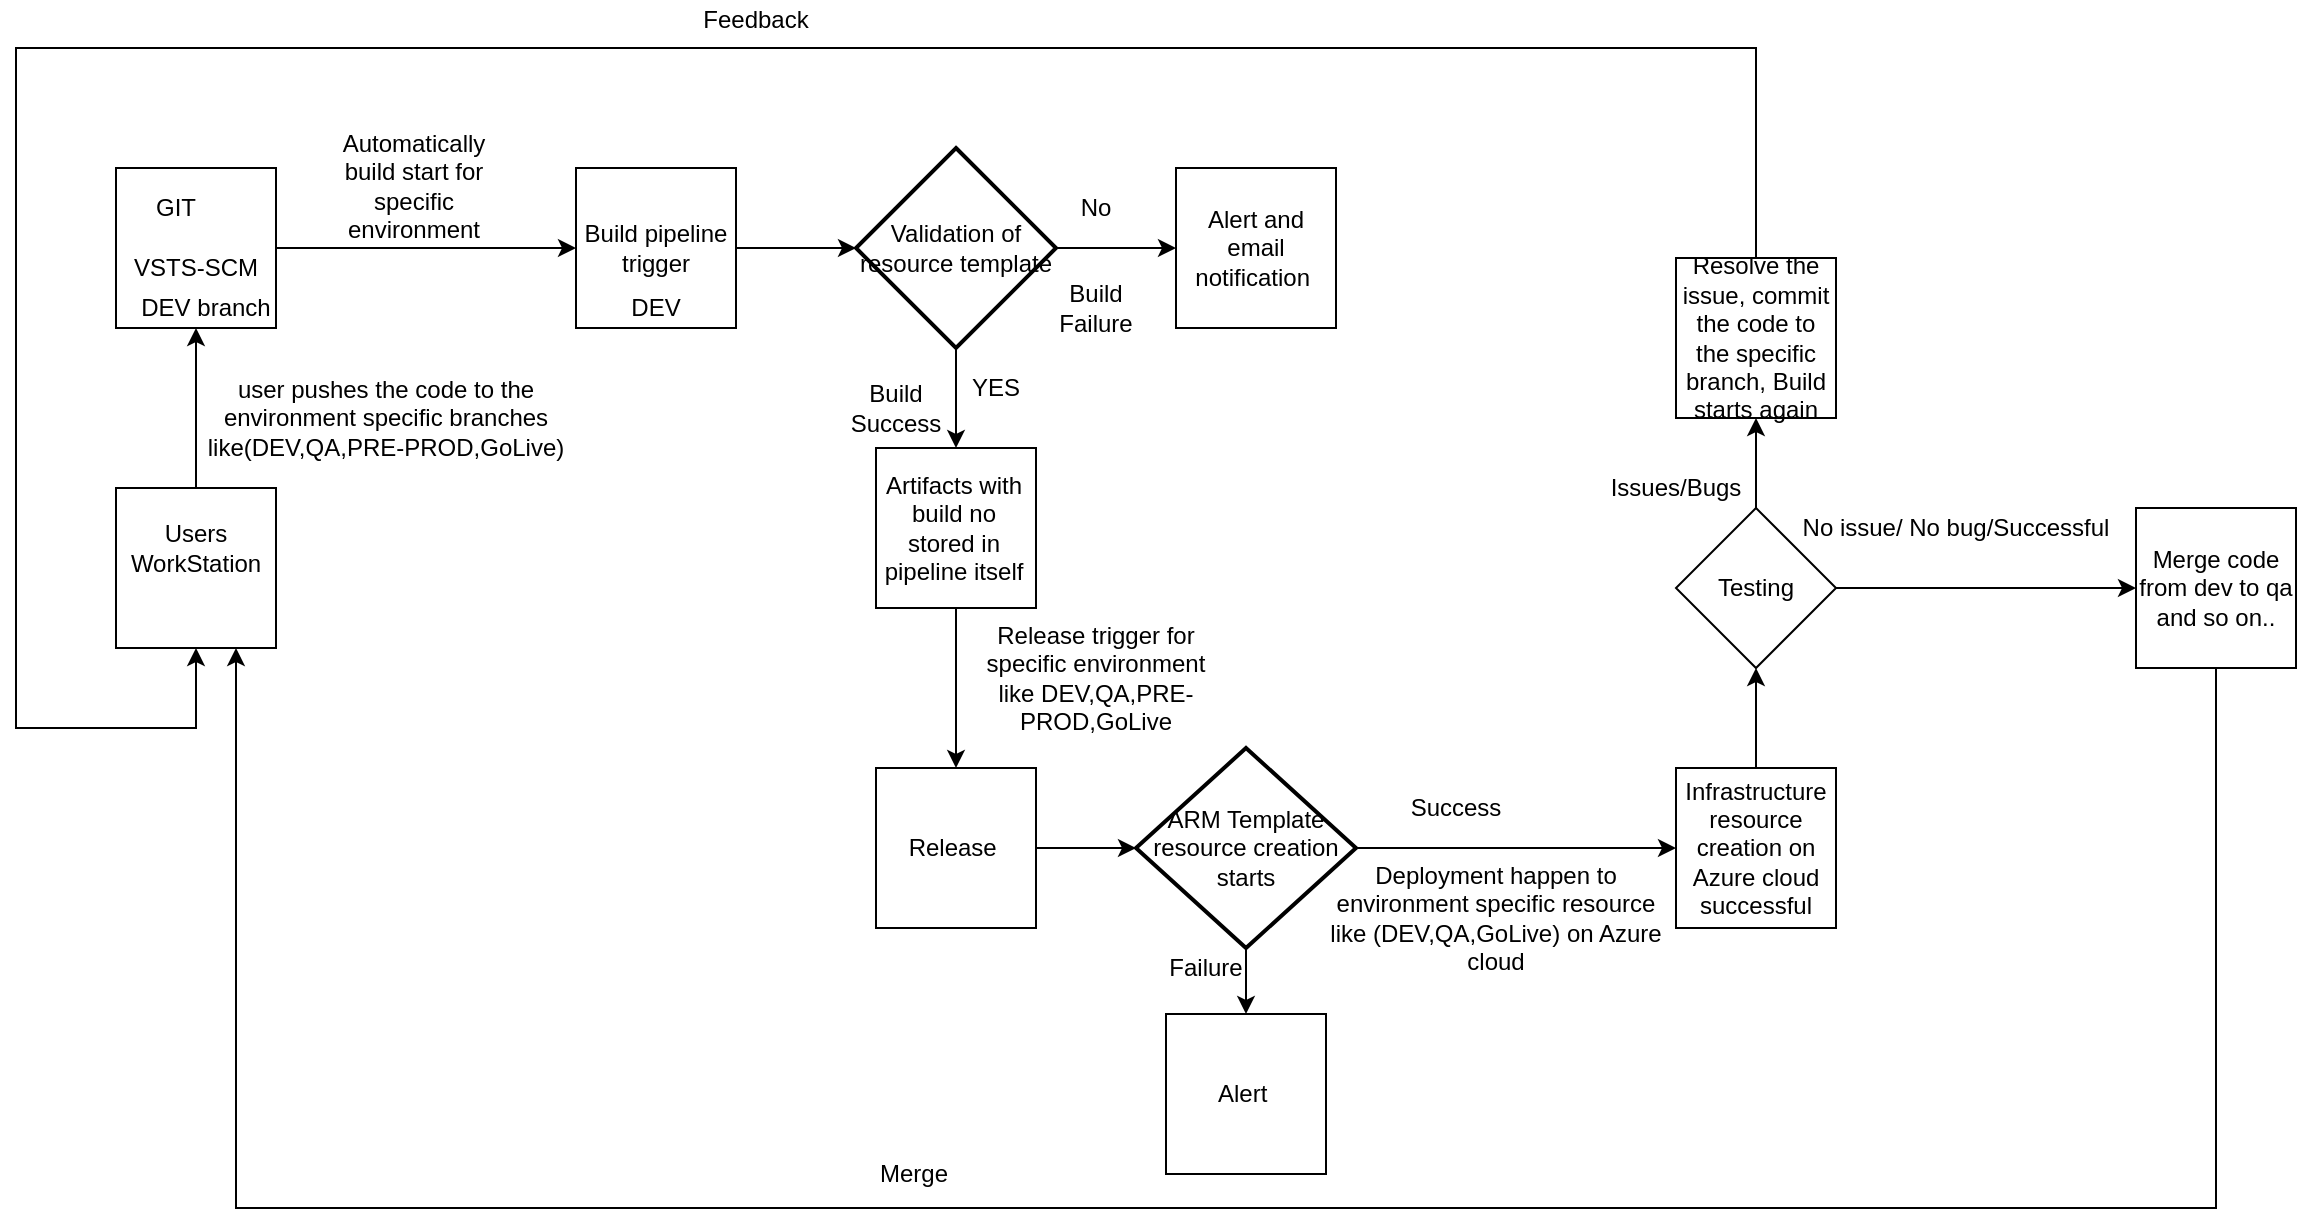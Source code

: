 <mxfile version="10.6.7" type="device"><diagram id="hsUn7IpLMP9jcfnyBkob" name="Page-1"><mxGraphModel dx="840" dy="435" grid="1" gridSize="10" guides="1" tooltips="1" connect="1" arrows="1" fold="1" page="1" pageScale="1" pageWidth="850" pageHeight="1100" math="0" shadow="0"><root><mxCell id="0"/><mxCell id="1" parent="0"/><mxCell id="8P38Iso3bR9D5Ddcfxsh-26" value="" style="edgeStyle=orthogonalEdgeStyle;rounded=0;orthogonalLoop=1;jettySize=auto;html=1;" parent="1" source="8P38Iso3bR9D5Ddcfxsh-1" target="8P38Iso3bR9D5Ddcfxsh-25" edge="1"><mxGeometry relative="1" as="geometry"/></mxCell><mxCell id="8P38Iso3bR9D5Ddcfxsh-1" value="" style="whiteSpace=wrap;html=1;aspect=fixed;" parent="1" vertex="1"><mxGeometry x="70" y="140" width="80" height="80" as="geometry"/></mxCell><mxCell id="8P38Iso3bR9D5Ddcfxsh-30" value="" style="edgeStyle=orthogonalEdgeStyle;rounded=0;orthogonalLoop=1;jettySize=auto;html=1;" parent="1" source="8P38Iso3bR9D5Ddcfxsh-25" target="8P38Iso3bR9D5Ddcfxsh-29" edge="1"><mxGeometry relative="1" as="geometry"/></mxCell><mxCell id="8P38Iso3bR9D5Ddcfxsh-25" value="Build pipeline trigger" style="whiteSpace=wrap;html=1;aspect=fixed;" parent="1" vertex="1"><mxGeometry x="300" y="140" width="80" height="80" as="geometry"/></mxCell><mxCell id="8P38Iso3bR9D5Ddcfxsh-7" value="" style="edgeStyle=orthogonalEdgeStyle;rounded=0;orthogonalLoop=1;jettySize=auto;html=1;" parent="1" source="8P38Iso3bR9D5Ddcfxsh-6" target="8P38Iso3bR9D5Ddcfxsh-1" edge="1"><mxGeometry relative="1" as="geometry"/></mxCell><mxCell id="8P38Iso3bR9D5Ddcfxsh-6" value="" style="whiteSpace=wrap;html=1;aspect=fixed;" parent="1" vertex="1"><mxGeometry x="70" y="300" width="80" height="80" as="geometry"/></mxCell><mxCell id="8P38Iso3bR9D5Ddcfxsh-8" value="Users WorkStation" style="text;html=1;strokeColor=none;fillColor=none;align=center;verticalAlign=middle;whiteSpace=wrap;rounded=0;" parent="1" vertex="1"><mxGeometry x="90" y="320" width="40" height="20" as="geometry"/></mxCell><mxCell id="8P38Iso3bR9D5Ddcfxsh-18" value="GIT" style="text;html=1;strokeColor=none;fillColor=none;align=center;verticalAlign=middle;whiteSpace=wrap;rounded=0;" parent="1" vertex="1"><mxGeometry x="80" y="150" width="40" height="20" as="geometry"/></mxCell><mxCell id="8P38Iso3bR9D5Ddcfxsh-20" value="VSTS-SCM" style="text;html=1;strokeColor=none;fillColor=none;align=center;verticalAlign=middle;whiteSpace=wrap;rounded=0;" parent="1" vertex="1"><mxGeometry x="75" y="180" width="70" height="20" as="geometry"/></mxCell><mxCell id="8P38Iso3bR9D5Ddcfxsh-21" value="user pushes the code to the environment specific branches like(DEV,QA,PRE-PROD,GoLive)" style="text;html=1;strokeColor=none;fillColor=none;align=center;verticalAlign=middle;whiteSpace=wrap;rounded=0;" parent="1" vertex="1"><mxGeometry x="110" y="240" width="190" height="50" as="geometry"/></mxCell><mxCell id="8P38Iso3bR9D5Ddcfxsh-28" value="Automatically build start for specific environment" style="text;html=1;strokeColor=none;fillColor=none;align=center;verticalAlign=middle;whiteSpace=wrap;rounded=0;" parent="1" vertex="1"><mxGeometry x="179" y="130" width="80" height="37" as="geometry"/></mxCell><mxCell id="8P38Iso3bR9D5Ddcfxsh-45" value="" style="edgeStyle=orthogonalEdgeStyle;rounded=0;orthogonalLoop=1;jettySize=auto;html=1;" parent="1" source="8P38Iso3bR9D5Ddcfxsh-29" target="8P38Iso3bR9D5Ddcfxsh-44" edge="1"><mxGeometry relative="1" as="geometry"/></mxCell><mxCell id="8P38Iso3bR9D5Ddcfxsh-50" value="" style="edgeStyle=orthogonalEdgeStyle;rounded=0;orthogonalLoop=1;jettySize=auto;html=1;" parent="1" source="8P38Iso3bR9D5Ddcfxsh-29" target="8P38Iso3bR9D5Ddcfxsh-49" edge="1"><mxGeometry relative="1" as="geometry"/></mxCell><mxCell id="8P38Iso3bR9D5Ddcfxsh-29" value="Validation of resource template" style="strokeWidth=2;html=1;shape=mxgraph.flowchart.decision;whiteSpace=wrap;" parent="1" vertex="1"><mxGeometry x="440" y="130" width="100" height="100" as="geometry"/></mxCell><mxCell id="8P38Iso3bR9D5Ddcfxsh-44" value="" style="whiteSpace=wrap;html=1;aspect=fixed;" parent="1" vertex="1"><mxGeometry x="600" y="140" width="80" height="80" as="geometry"/></mxCell><mxCell id="8P38Iso3bR9D5Ddcfxsh-46" value="No" style="text;html=1;strokeColor=none;fillColor=none;align=center;verticalAlign=middle;whiteSpace=wrap;rounded=0;" parent="1" vertex="1"><mxGeometry x="540" y="150" width="40" height="20" as="geometry"/></mxCell><mxCell id="8P38Iso3bR9D5Ddcfxsh-47" value="Alert and email notification&amp;nbsp;" style="text;html=1;strokeColor=none;fillColor=none;align=center;verticalAlign=middle;whiteSpace=wrap;rounded=0;" parent="1" vertex="1"><mxGeometry x="620" y="170" width="40" height="20" as="geometry"/></mxCell><mxCell id="8P38Iso3bR9D5Ddcfxsh-48" value="Build Failure" style="text;html=1;strokeColor=none;fillColor=none;align=center;verticalAlign=middle;whiteSpace=wrap;rounded=0;" parent="1" vertex="1"><mxGeometry x="540" y="200" width="40" height="20" as="geometry"/></mxCell><mxCell id="8P38Iso3bR9D5Ddcfxsh-55" value="" style="edgeStyle=orthogonalEdgeStyle;rounded=0;orthogonalLoop=1;jettySize=auto;html=1;" parent="1" source="8P38Iso3bR9D5Ddcfxsh-49" target="8P38Iso3bR9D5Ddcfxsh-54" edge="1"><mxGeometry relative="1" as="geometry"/></mxCell><mxCell id="8P38Iso3bR9D5Ddcfxsh-49" value="" style="whiteSpace=wrap;html=1;aspect=fixed;" parent="1" vertex="1"><mxGeometry x="450" y="280" width="80" height="80" as="geometry"/></mxCell><mxCell id="8P38Iso3bR9D5Ddcfxsh-61" value="" style="edgeStyle=orthogonalEdgeStyle;rounded=0;orthogonalLoop=1;jettySize=auto;html=1;" parent="1" source="8P38Iso3bR9D5Ddcfxsh-54" target="8P38Iso3bR9D5Ddcfxsh-60" edge="1"><mxGeometry relative="1" as="geometry"/></mxCell><mxCell id="8P38Iso3bR9D5Ddcfxsh-54" value="Release&amp;nbsp;" style="whiteSpace=wrap;html=1;aspect=fixed;" parent="1" vertex="1"><mxGeometry x="450" y="440" width="80" height="80" as="geometry"/></mxCell><mxCell id="8P38Iso3bR9D5Ddcfxsh-51" value="YES" style="text;html=1;strokeColor=none;fillColor=none;align=center;verticalAlign=middle;whiteSpace=wrap;rounded=0;" parent="1" vertex="1"><mxGeometry x="490" y="240" width="40" height="20" as="geometry"/></mxCell><mxCell id="8P38Iso3bR9D5Ddcfxsh-52" value="Build Success" style="text;html=1;strokeColor=none;fillColor=none;align=center;verticalAlign=middle;whiteSpace=wrap;rounded=0;" parent="1" vertex="1"><mxGeometry x="440" y="250" width="40" height="20" as="geometry"/></mxCell><mxCell id="8P38Iso3bR9D5Ddcfxsh-53" value="Artifacts with build no stored in pipeline itself" style="text;html=1;strokeColor=none;fillColor=none;align=center;verticalAlign=middle;whiteSpace=wrap;rounded=0;" parent="1" vertex="1"><mxGeometry x="449" y="290" width="80" height="60" as="geometry"/></mxCell><mxCell id="8P38Iso3bR9D5Ddcfxsh-59" value="Release trigger for specific environment like DEV,QA,PRE-PROD,GoLive" style="text;html=1;strokeColor=none;fillColor=none;align=center;verticalAlign=middle;whiteSpace=wrap;rounded=0;" parent="1" vertex="1"><mxGeometry x="495" y="360" width="130" height="70" as="geometry"/></mxCell><mxCell id="8P38Iso3bR9D5Ddcfxsh-64" value="" style="edgeStyle=orthogonalEdgeStyle;rounded=0;orthogonalLoop=1;jettySize=auto;html=1;" parent="1" source="8P38Iso3bR9D5Ddcfxsh-60" target="8P38Iso3bR9D5Ddcfxsh-62" edge="1"><mxGeometry relative="1" as="geometry"/></mxCell><mxCell id="8P38Iso3bR9D5Ddcfxsh-67" value="" style="edgeStyle=orthogonalEdgeStyle;rounded=0;orthogonalLoop=1;jettySize=auto;html=1;" parent="1" source="8P38Iso3bR9D5Ddcfxsh-60" target="8P38Iso3bR9D5Ddcfxsh-66" edge="1"><mxGeometry relative="1" as="geometry"/></mxCell><mxCell id="8P38Iso3bR9D5Ddcfxsh-60" value="ARM Template resource creation starts" style="strokeWidth=2;html=1;shape=mxgraph.flowchart.decision;whiteSpace=wrap;" parent="1" vertex="1"><mxGeometry x="580" y="430" width="110" height="100" as="geometry"/></mxCell><mxCell id="8P38Iso3bR9D5Ddcfxsh-62" value="Alert&amp;nbsp;" style="whiteSpace=wrap;html=1;aspect=fixed;" parent="1" vertex="1"><mxGeometry x="595" y="563" width="80" height="80" as="geometry"/></mxCell><mxCell id="8P38Iso3bR9D5Ddcfxsh-65" value="Failure" style="text;html=1;strokeColor=none;fillColor=none;align=center;verticalAlign=middle;whiteSpace=wrap;rounded=0;" parent="1" vertex="1"><mxGeometry x="595" y="530" width="40" height="20" as="geometry"/></mxCell><mxCell id="8P38Iso3bR9D5Ddcfxsh-77" value="" style="edgeStyle=orthogonalEdgeStyle;rounded=0;orthogonalLoop=1;jettySize=auto;html=1;" parent="1" source="8P38Iso3bR9D5Ddcfxsh-66" target="8P38Iso3bR9D5Ddcfxsh-76" edge="1"><mxGeometry relative="1" as="geometry"/></mxCell><mxCell id="8P38Iso3bR9D5Ddcfxsh-66" value="Infrastructure resource creation on Azure cloud successful" style="whiteSpace=wrap;html=1;aspect=fixed;direction=south;" parent="1" vertex="1"><mxGeometry x="850" y="440" width="80" height="80" as="geometry"/></mxCell><mxCell id="8P38Iso3bR9D5Ddcfxsh-68" value="Success" style="text;html=1;strokeColor=none;fillColor=none;align=center;verticalAlign=middle;whiteSpace=wrap;rounded=0;" parent="1" vertex="1"><mxGeometry x="720" y="450" width="40" height="20" as="geometry"/></mxCell><mxCell id="8P38Iso3bR9D5Ddcfxsh-69" value="Deployment happen to environment specific resource like (DEV,QA,GoLive) on Azure cloud" style="text;html=1;strokeColor=none;fillColor=none;align=center;verticalAlign=middle;whiteSpace=wrap;rounded=0;" parent="1" vertex="1"><mxGeometry x="670" y="490" width="180" height="50" as="geometry"/></mxCell><mxCell id="8P38Iso3bR9D5Ddcfxsh-80" value="" style="edgeStyle=orthogonalEdgeStyle;rounded=0;orthogonalLoop=1;jettySize=auto;html=1;" parent="1" source="8P38Iso3bR9D5Ddcfxsh-76" target="8P38Iso3bR9D5Ddcfxsh-78" edge="1"><mxGeometry relative="1" as="geometry"/></mxCell><mxCell id="8P38Iso3bR9D5Ddcfxsh-83" value="" style="edgeStyle=orthogonalEdgeStyle;rounded=0;orthogonalLoop=1;jettySize=auto;html=1;" parent="1" source="8P38Iso3bR9D5Ddcfxsh-76" target="8P38Iso3bR9D5Ddcfxsh-82" edge="1"><mxGeometry relative="1" as="geometry"/></mxCell><mxCell id="8P38Iso3bR9D5Ddcfxsh-76" value="Testing" style="rhombus;whiteSpace=wrap;html=1;direction=south;" parent="1" vertex="1"><mxGeometry x="850" y="310" width="80" height="80" as="geometry"/></mxCell><mxCell id="RyIoLnjeQgHVIjB2IV6Q-15" style="edgeStyle=orthogonalEdgeStyle;rounded=0;orthogonalLoop=1;jettySize=auto;html=1;entryX=0.5;entryY=1;entryDx=0;entryDy=0;" edge="1" parent="1" source="8P38Iso3bR9D5Ddcfxsh-78" target="8P38Iso3bR9D5Ddcfxsh-6"><mxGeometry relative="1" as="geometry"><Array as="points"><mxPoint x="890" y="80"/><mxPoint x="20" y="80"/><mxPoint x="20" y="420"/><mxPoint x="110" y="420"/></Array></mxGeometry></mxCell><mxCell id="8P38Iso3bR9D5Ddcfxsh-78" value="Resolve the issue, commit the code to the specific branch, Build starts again" style="whiteSpace=wrap;html=1;aspect=fixed;" parent="1" vertex="1"><mxGeometry x="850" y="185" width="80" height="80" as="geometry"/></mxCell><mxCell id="8P38Iso3bR9D5Ddcfxsh-81" value="Issues/Bugs" style="text;html=1;strokeColor=none;fillColor=none;align=center;verticalAlign=middle;whiteSpace=wrap;rounded=0;" parent="1" vertex="1"><mxGeometry x="810" y="290" width="80" height="20" as="geometry"/></mxCell><mxCell id="RyIoLnjeQgHVIjB2IV6Q-17" style="edgeStyle=orthogonalEdgeStyle;rounded=0;orthogonalLoop=1;jettySize=auto;html=1;entryX=0.75;entryY=1;entryDx=0;entryDy=0;" edge="1" parent="1" source="8P38Iso3bR9D5Ddcfxsh-82" target="8P38Iso3bR9D5Ddcfxsh-6"><mxGeometry relative="1" as="geometry"><mxPoint x="180" y="470" as="targetPoint"/><Array as="points"><mxPoint x="1120" y="660"/><mxPoint x="130" y="660"/></Array></mxGeometry></mxCell><mxCell id="8P38Iso3bR9D5Ddcfxsh-82" value="Merge code from dev to qa and so on..&lt;br&gt;" style="whiteSpace=wrap;html=1;aspect=fixed;" parent="1" vertex="1"><mxGeometry x="1080" y="310" width="80" height="80" as="geometry"/></mxCell><mxCell id="8P38Iso3bR9D5Ddcfxsh-84" value="No issue/ No bug/Successful" style="text;html=1;strokeColor=none;fillColor=none;align=center;verticalAlign=middle;whiteSpace=wrap;rounded=0;" parent="1" vertex="1"><mxGeometry x="910" y="310" width="160" height="20" as="geometry"/></mxCell><mxCell id="8P38Iso3bR9D5Ddcfxsh-86" value="DEV branch" style="text;html=1;strokeColor=none;fillColor=none;align=center;verticalAlign=middle;whiteSpace=wrap;rounded=0;" parent="1" vertex="1"><mxGeometry x="80" y="200" width="70" height="20" as="geometry"/></mxCell><mxCell id="8P38Iso3bR9D5Ddcfxsh-87" value="DEV" style="text;html=1;strokeColor=none;fillColor=none;align=center;verticalAlign=middle;whiteSpace=wrap;rounded=0;" parent="1" vertex="1"><mxGeometry x="320" y="200" width="40" height="20" as="geometry"/></mxCell><mxCell id="RyIoLnjeQgHVIjB2IV6Q-16" value="Feedback" style="text;html=1;strokeColor=none;fillColor=none;align=center;verticalAlign=middle;whiteSpace=wrap;rounded=0;" vertex="1" parent="1"><mxGeometry x="370" y="56" width="40" height="20" as="geometry"/></mxCell><mxCell id="RyIoLnjeQgHVIjB2IV6Q-18" value="Merge" style="text;html=1;strokeColor=none;fillColor=none;align=center;verticalAlign=middle;whiteSpace=wrap;rounded=0;" vertex="1" parent="1"><mxGeometry x="449" y="633" width="40" height="20" as="geometry"/></mxCell></root></mxGraphModel></diagram></mxfile>